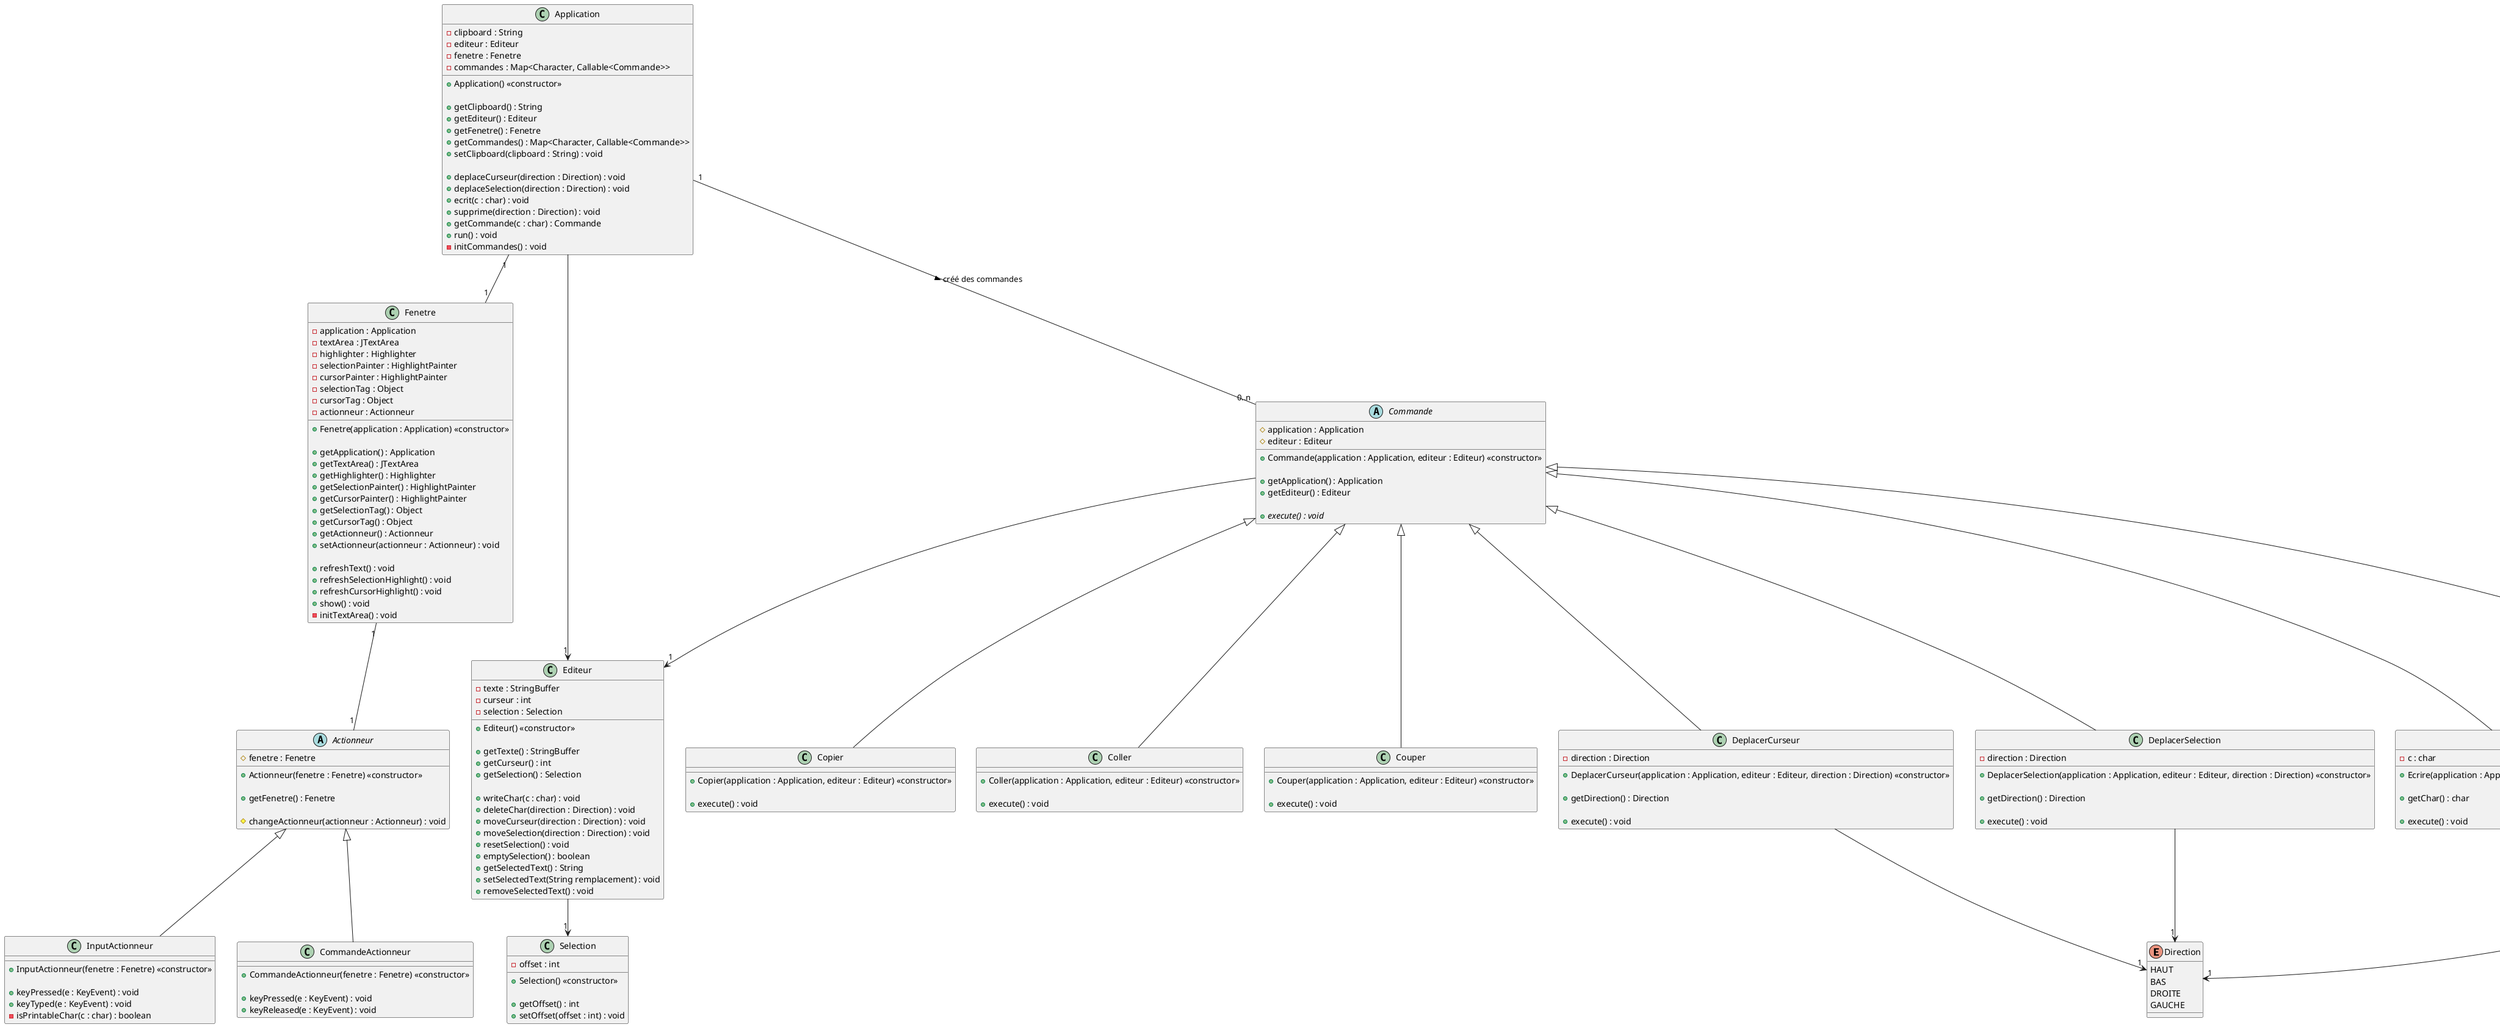 @startuml classe

enum "Direction"{
    HAUT
    BAS
    DROITE
    GAUCHE
}

class "Application"{
    -clipboard : String
    -editeur : Editeur
    -fenetre : Fenetre
    -commandes : Map<Character, Callable<Commande>>

    +Application() <<constructor>>

    +getClipboard() : String
    +getEditeur() : Editeur
    +getFenetre() : Fenetre
    +getCommandes() : Map<Character, Callable<Commande>>
    +setClipboard(clipboard : String) : void

    +deplaceCurseur(direction : Direction) : void
    +deplaceSelection(direction : Direction) : void
    +ecrit(c : char) : void
    +supprime(direction : Direction) : void
    +getCommande(c : char) : Commande
    +run() : void
    -initCommandes() : void
}

class "Fenetre"{
    -application : Application
    -textArea : JTextArea
    -highlighter : Highlighter
    -selectionPainter : HighlightPainter
    -cursorPainter : HighlightPainter
    -selectionTag : Object
    -cursorTag : Object
    -actionneur : Actionneur

    +Fenetre(application : Application) <<constructor>>

    +getApplication() : Application
    +getTextArea() : JTextArea
    +getHighlighter() : Highlighter
    +getSelectionPainter() : HighlightPainter
    +getCursorPainter() : HighlightPainter
    +getSelectionTag() : Object
    +getCursorTag() : Object
    +getActionneur() : Actionneur
    +setActionneur(actionneur : Actionneur) : void

    +refreshText() : void
    +refreshSelectionHighlight() : void
    +refreshCursorHighlight() : void
    +show() : void
    -initTextArea() : void
}

abstract class "Actionneur"{
    #fenetre : Fenetre

    +Actionneur(fenetre : Fenetre) <<constructor>>

    +getFenetre() : Fenetre

    #changeActionneur(actionneur : Actionneur) : void
}

class "InputActionneur"{
    +InputActionneur(fenetre : Fenetre) <<constructor>>

    +keyPressed(e : KeyEvent) : void
    +keyTyped(e : KeyEvent) : void
    -isPrintableChar(c : char) : boolean
}

class "CommandeActionneur"{
    +CommandeActionneur(fenetre : Fenetre) <<constructor>>

    +keyPressed(e : KeyEvent) : void
    +keyReleased(e : KeyEvent) : void
}

class "Editeur"{
    -texte : StringBuffer
    -curseur : int
    -selection : Selection

    +Editeur() <<constructor>>

    +getTexte() : StringBuffer
    +getCurseur() : int
    +getSelection() : Selection

    +writeChar(c : char) : void
    +deleteChar(direction : Direction) : void
    +moveCurseur(direction : Direction) : void
    +moveSelection(direction : Direction) : void
    +resetSelection() : void
    +emptySelection() : boolean
    +getSelectedText() : String
    +setSelectedText(String remplacement) : void
    +removeSelectedText() : void
}

class "Selection"{
    -offset : int

    +Selection() <<constructor>>

    +getOffset() : int
    +setOffset(offset : int) : void
}

abstract class "Commande"{
    #application : Application
    #editeur : Editeur

    +Commande(application : Application, editeur : Editeur) <<constructor>>

    +getApplication() : Application
    +getEditeur() : Editeur

    {abstract}+execute() : void
}

class "Copier"{
    +Copier(application : Application, editeur : Editeur) <<constructor>>

    +execute() : void
}

class "Coller"{
    +Coller(application : Application, editeur : Editeur) <<constructor>>

    +execute() : void
}

class "Couper"{
    +Couper(application : Application, editeur : Editeur) <<constructor>>

    +execute() : void
}

class "DeplacerCurseur"{
    -direction : Direction

    +DeplacerCurseur(application : Application, editeur : Editeur, direction : Direction) <<constructor>>

    +getDirection() : Direction

    +execute() : void
}

class "DeplacerSelection"{
    -direction : Direction

    +DeplacerSelection(application : Application, editeur : Editeur, direction : Direction) <<constructor>>

    +getDirection() : Direction

    +execute() : void
}

class "Ecrire"{
    -c : char

    +Ecrire(application : Application, editeur : Editeur, c : char) <<constructor>>

    +getChar() : char

    +execute() : void
}

class "Supprimer"{
    -direction : Direction

    +Supprimer(application : Application, editeur : Editeur, direction : Direction) <<constructor>>

    +getDirection() : Direction

    +execute() : void
}

Application -->"1" Editeur
Application "1"--"1" Fenetre
Application "1"--"0..n" Commande : > créé des commandes
Fenetre "1"--"1" Actionneur
Editeur -->"1" Selection
Commande -->"1" Editeur

DeplacerCurseur -->"1" Direction
DeplacerSelection -->"1" Direction
Supprimer -->"1" Direction

Commande <|-- Copier
Commande <|-- Couper
Commande <|-- Coller
Commande <|-- DeplacerCurseur
Commande <|-- DeplacerSelection
Commande <|-- Ecrire
Commande <|-- Supprimer

Actionneur <|-- InputActionneur
Actionneur <|-- CommandeActionneur
@enduml